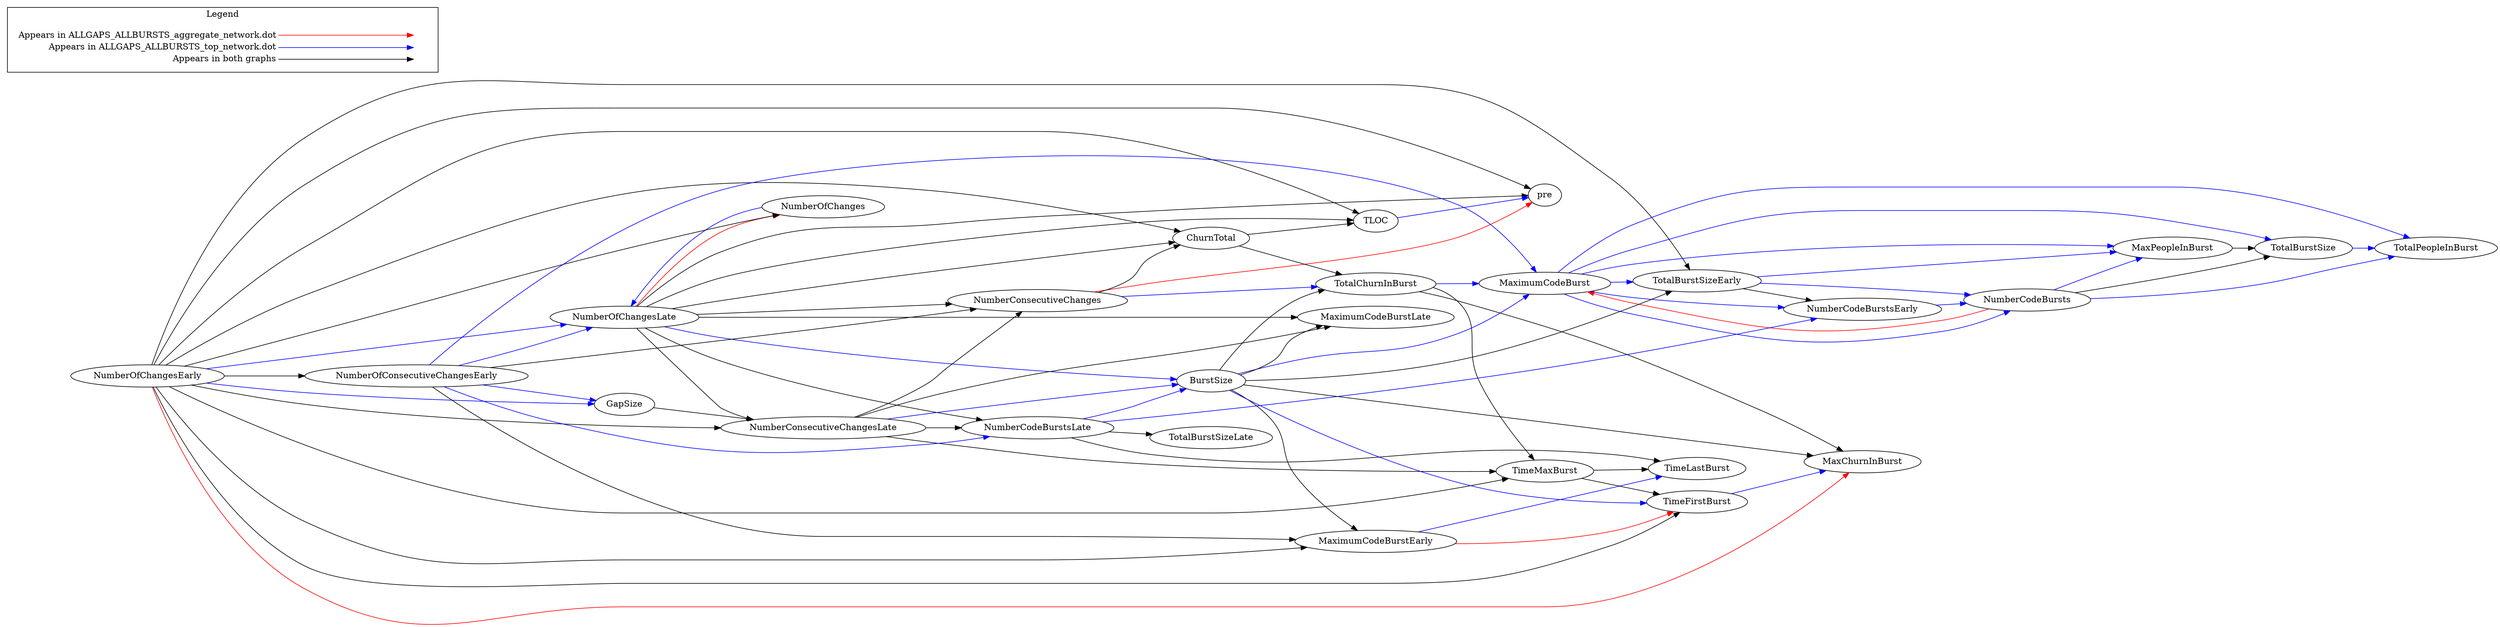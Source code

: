 digraph {
NumberOfChangesLate -> NumberOfChanges[color="red"];
MaximumCodeBurstEarly -> TimeFirstBurst[color="red"];
NumberOfChangesEarly -> MaxChurnInBurst[color="red"];
NumberConsecutiveChanges -> pre[color="red"];
NumberCodeBursts -> MaximumCodeBurst[color="red"];
NumberCodeBurstsLate -> TimeLastBurst[color="black"];
NumberOfChangesLate -> MaximumCodeBurstLate[color="black"];
NumberOfChangesLate -> NumberConsecutiveChangesLate[color="black"];
NumberOfChangesLate -> pre[color="black"];
NumberOfChangesLate -> TLOC[color="black"];
NumberOfChangesEarly -> MaximumCodeBurstEarly[color="black"];
NumberOfChangesEarly -> TimeFirstBurst[color="black"];
NumberOfChangesEarly -> TimeMaxBurst[color="black"];
TotalChurnInBurst -> MaxChurnInBurst[color="black"];
TotalChurnInBurst -> TimeMaxBurst[color="black"];
ChurnTotal -> TotalChurnInBurst[color="black"];
NumberOfConsecutiveChangesEarly -> MaximumCodeBurstEarly[color="black"];
NumberConsecutiveChangesLate -> MaximumCodeBurstLate[color="black"];
NumberConsecutiveChangesLate -> TimeMaxBurst[color="black"];
NumberConsecutiveChangesLate -> NumberConsecutiveChanges[color="black"];
TimeMaxBurst -> TimeFirstBurst[color="black"];
TimeMaxBurst -> TimeLastBurst[color="black"];
GapSize -> NumberConsecutiveChangesLate[color="black"];
BurstSize -> MaximumCodeBurstLate[color="black"];
BurstSize -> MaximumCodeBurstEarly[color="black"];
NumberOfChangesLate -> ChurnTotal[color="black"];
NumberOfChangesLate -> NumberConsecutiveChanges[color="black"];
NumberOfChangesEarly -> ChurnTotal[color="black"];
NumberOfChangesEarly -> TLOC[color="black"];
ChurnTotal -> TLOC[color="black"];
NumberConsecutiveChanges -> ChurnTotal[color="black"];
BurstSize -> TotalChurnInBurst[color="black"];
MaxPeopleInBurst -> TotalBurstSize[color="black"];
NumberOfChangesEarly -> NumberOfChanges[color="black"];
NumberOfChangesEarly -> NumberOfConsecutiveChangesEarly[color="black"];
NumberOfChangesEarly -> pre[color="black"];
NumberOfConsecutiveChangesEarly -> NumberConsecutiveChanges[color="black"];
NumberOfChangesEarly -> NumberConsecutiveChangesLate[color="black"];
NumberOfChangesEarly -> TotalBurstSizeEarly[color="black"];
TotalBurstSizeEarly -> NumberCodeBurstsEarly[color="black"];
NumberCodeBursts -> TotalBurstSize[color="black"];
BurstSize -> MaxChurnInBurst[color="black"];
BurstSize -> TotalBurstSizeEarly[color="black"];
NumberCodeBurstsLate -> TotalBurstSizeLate[color="black"];
NumberOfChangesLate -> NumberCodeBurstsLate[color="black"];
NumberConsecutiveChangesLate -> NumberCodeBurstsLate[color="black"];
NumberOfChanges -> NumberOfChangesLate[color="blue"];
NumberCodeBurstsLate -> NumberCodeBurstsEarly[color="blue"];
NumberCodeBurstsLate -> BurstSize[color="blue"];
NumberOfChangesLate -> BurstSize[color="blue"];
NumberOfChangesEarly -> NumberOfChangesLate[color="blue"];
NumberOfChangesEarly -> GapSize[color="blue"];
MaximumCodeBurstEarly -> TimeLastBurst[color="blue"];
NumberCodeBurstsEarly -> NumberCodeBursts[color="blue"];
TimeFirstBurst -> MaxChurnInBurst[color="blue"];
TotalChurnInBurst -> MaximumCodeBurst[color="blue"];
MaximumCodeBurst -> TotalPeopleInBurst[color="blue"];
MaximumCodeBurst -> MaxPeopleInBurst[color="blue"];
MaximumCodeBurst -> NumberCodeBurstsEarly[color="blue"];
MaximumCodeBurst -> TotalBurstSizeEarly[color="blue"];
MaximumCodeBurst -> TotalBurstSize[color="blue"];
MaximumCodeBurst -> NumberCodeBursts[color="blue"];
NumberOfConsecutiveChangesEarly -> NumberCodeBurstsLate[color="blue"];
NumberOfConsecutiveChangesEarly -> NumberOfChangesLate[color="blue"];
NumberOfConsecutiveChangesEarly -> MaximumCodeBurst[color="blue"];
NumberOfConsecutiveChangesEarly -> GapSize[color="blue"];
NumberConsecutiveChangesLate -> BurstSize[color="blue"];
TotalBurstSizeEarly -> MaxPeopleInBurst[color="blue"];
TotalBurstSizeEarly -> NumberCodeBursts[color="blue"];
TotalBurstSize -> TotalPeopleInBurst[color="blue"];
NumberConsecutiveChanges -> TotalChurnInBurst[color="blue"];
NumberCodeBursts -> TotalPeopleInBurst[color="blue"];
NumberCodeBursts -> MaxPeopleInBurst[color="blue"];
TLOC -> pre[color="blue"];
BurstSize -> TimeFirstBurst[color="blue"];
BurstSize -> MaximumCodeBurst[color="blue"];

  rankdir=LR
  node [shape=plaintext]
  subgraph cluster_01 { 
    label = "Legend";
    key [label=<<table border="0" cellpadding="2" cellspacing="0" cellborder="0">
      <tr><td align="right" port="i1">Appears in ALLGAPS_ALLBURSTS_aggregate_network.dot</td></tr>
      <tr><td align="right" port="i2">Appears in ALLGAPS_ALLBURSTS_top_network.dot</td></tr>
      <tr><td align="right" port="i3">Appears in both graphs</td></tr>
      </table>>]
    key2 [label=<<table border="0" cellpadding="2" cellspacing="0" cellborder="0">
      <tr><td port="i1">&nbsp;</td></tr>
      <tr><td port="i2">&nbsp;</td></tr>
      <tr><td port="i3">&nbsp;</td></tr>
      </table>>]
    key:i1:e -> key2:i1:w [color=red]
    key:i2:e -> key2:i2:w [color=blue]
    key:i3:e -> key2:i3:w [color=black]
  }
}